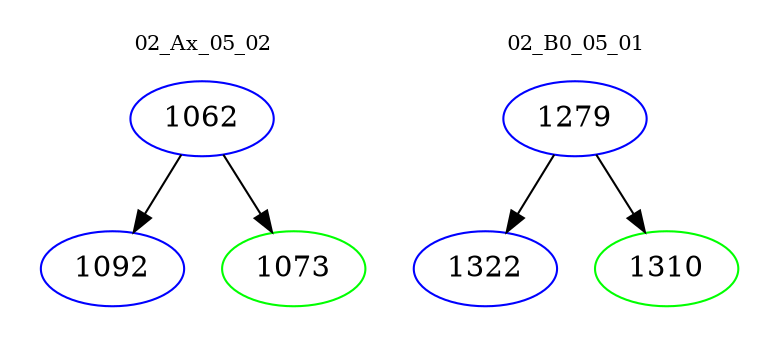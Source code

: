 digraph{
subgraph cluster_0 {
color = white
label = "02_Ax_05_02";
fontsize=10;
T0_1062 [label="1062", color="blue"]
T0_1062 -> T0_1092 [color="black"]
T0_1092 [label="1092", color="blue"]
T0_1062 -> T0_1073 [color="black"]
T0_1073 [label="1073", color="green"]
}
subgraph cluster_1 {
color = white
label = "02_B0_05_01";
fontsize=10;
T1_1279 [label="1279", color="blue"]
T1_1279 -> T1_1322 [color="black"]
T1_1322 [label="1322", color="blue"]
T1_1279 -> T1_1310 [color="black"]
T1_1310 [label="1310", color="green"]
}
}
